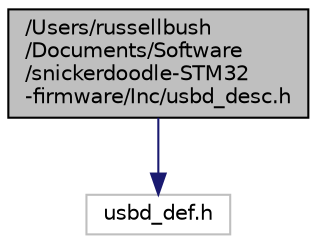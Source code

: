digraph "/Users/russellbush/Documents/Software/snickerdoodle-STM32-firmware/Inc/usbd_desc.h"
{
  edge [fontname="Helvetica",fontsize="10",labelfontname="Helvetica",labelfontsize="10"];
  node [fontname="Helvetica",fontsize="10",shape=record];
  Node0 [label="/Users/russellbush\l/Documents/Software\l/snickerdoodle-STM32\l-firmware/Inc/usbd_desc.h",height=0.2,width=0.4,color="black", fillcolor="grey75", style="filled", fontcolor="black"];
  Node0 -> Node1 [color="midnightblue",fontsize="10",style="solid",fontname="Helvetica"];
  Node1 [label="usbd_def.h",height=0.2,width=0.4,color="grey75", fillcolor="white", style="filled"];
}
